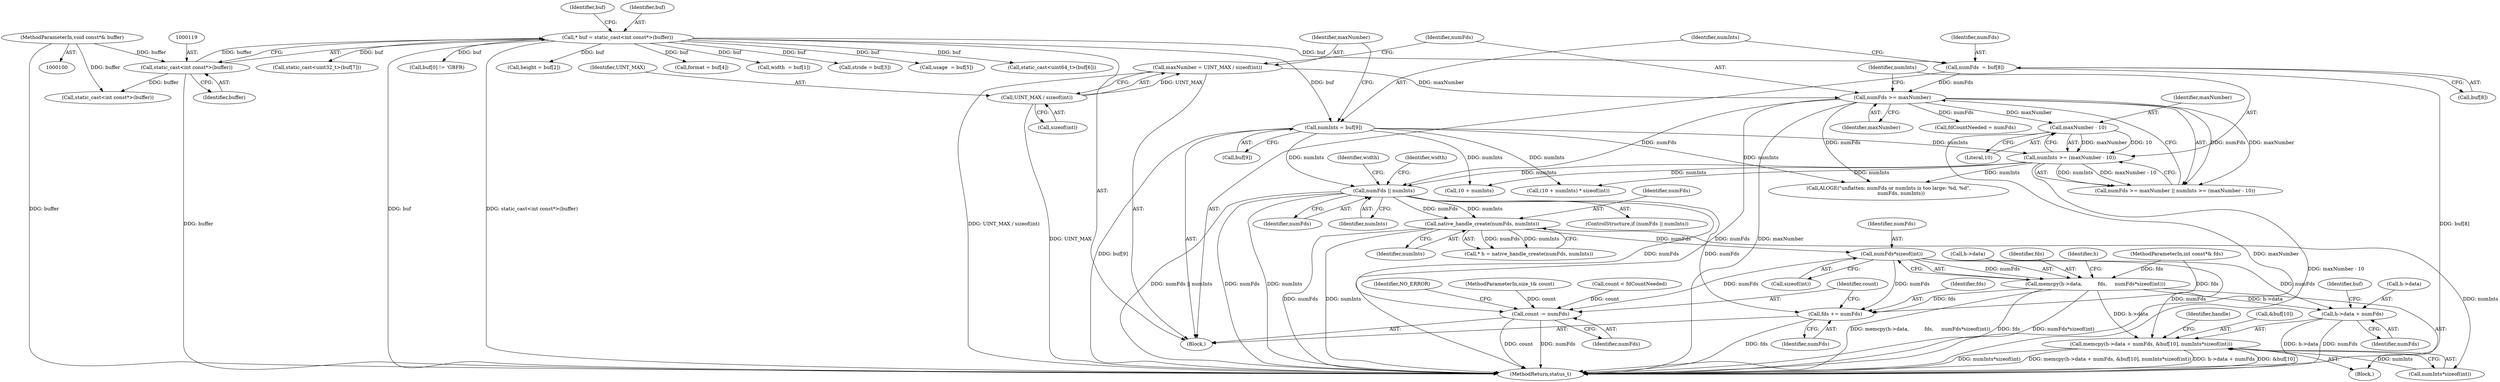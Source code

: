digraph "0_Android_38803268570f90e97452cd9a30ac831661829091@API" {
"1000271" [label="(Call,numFds*sizeof(int))"];
"1000241" [label="(Call,native_handle_create(numFds, numInts))"];
"1000209" [label="(Call,numFds || numInts)"];
"1000150" [label="(Call,numFds >= maxNumber)"];
"1000130" [label="(Call,numFds  = buf[8])"];
"1000116" [label="(Call,* buf = static_cast<int const*>(buffer))"];
"1000118" [label="(Call,static_cast<int const*>(buffer))"];
"1000101" [label="(MethodParameterIn,void const*& buffer)"];
"1000142" [label="(Call,maxNumber = UINT_MAX / sizeof(int))"];
"1000144" [label="(Call,UINT_MAX / sizeof(int))"];
"1000153" [label="(Call,numInts >= (maxNumber - 10))"];
"1000136" [label="(Call,numInts = buf[9])"];
"1000155" [label="(Call,maxNumber - 10)"];
"1000266" [label="(Call,memcpy(h->data,          fds,     numFds*sizeof(int)))"];
"1000275" [label="(Call,memcpy(h->data + numFds, &buf[10], numInts*sizeof(int)))"];
"1000276" [label="(Call,h->data + numFds)"];
"1000372" [label="(Call,fds += numFds)"];
"1000375" [label="(Call,count -= numFds)"];
"1000285" [label="(Call,numInts*sizeof(int))"];
"1000242" [label="(Identifier,numFds)"];
"1000208" [label="(ControlStructure,if (numFds || numInts))"];
"1000210" [label="(Identifier,numFds)"];
"1000116" [label="(Call,* buf = static_cast<int const*>(buffer))"];
"1000273" [label="(Call,sizeof(int))"];
"1000105" [label="(Block,)"];
"1000374" [label="(Identifier,numFds)"];
"1000131" [label="(Identifier,numFds)"];
"1000124" [label="(Identifier,buf)"];
"1000290" [label="(Identifier,handle)"];
"1000379" [label="(Identifier,NO_ERROR)"];
"1000118" [label="(Call,static_cast<int const*>(buffer))"];
"1000218" [label="(Call,height = buf[2])"];
"1000228" [label="(Call,format = buf[4])"];
"1000281" [label="(Call,&buf[10])"];
"1000213" [label="(Call,width  = buf[1])"];
"1000223" [label="(Call,stride = buf[3])"];
"1000138" [label="(Call,buf[9])"];
"1000267" [label="(Call,h->data)"];
"1000149" [label="(Call,numFds >= maxNumber || numInts >= (maxNumber - 10))"];
"1000233" [label="(Call,usage  = buf[5])"];
"1000142" [label="(Call,maxNumber = UINT_MAX / sizeof(int))"];
"1000377" [label="(Identifier,numFds)"];
"1000183" [label="(Call,10 + numInts)"];
"1000311" [label="(Call,static_cast<uint64_t>(buf[6]))"];
"1000373" [label="(Identifier,fds)"];
"1000283" [label="(Identifier,buf)"];
"1000319" [label="(Call,static_cast<uint32_t>(buf[7]))"];
"1000120" [label="(Identifier,buffer)"];
"1000372" [label="(Call,fds += numFds)"];
"1000375" [label="(Call,count -= numFds)"];
"1000295" [label="(Identifier,width)"];
"1000271" [label="(Call,numFds*sizeof(int))"];
"1000277" [label="(Call,h->data)"];
"1000214" [label="(Identifier,width)"];
"1000270" [label="(Identifier,fds)"];
"1000151" [label="(Identifier,numFds)"];
"1000130" [label="(Call,numFds  = buf[8])"];
"1000156" [label="(Identifier,maxNumber)"];
"1000280" [label="(Identifier,numFds)"];
"1000275" [label="(Call,memcpy(h->data + numFds, &buf[10], numInts*sizeof(int)))"];
"1000150" [label="(Call,numFds >= maxNumber)"];
"1000376" [label="(Identifier,count)"];
"1000380" [label="(MethodReturn,status_t)"];
"1000182" [label="(Call,(10 + numInts) * sizeof(int))"];
"1000209" [label="(Call,numFds || numInts)"];
"1000117" [label="(Identifier,buf)"];
"1000101" [label="(MethodParameterIn,void const*& buffer)"];
"1000243" [label="(Identifier,numInts)"];
"1000154" [label="(Identifier,numInts)"];
"1000122" [label="(Call,buf[0] != 'GBFR)"];
"1000143" [label="(Identifier,maxNumber)"];
"1000145" [label="(Identifier,UINT_MAX)"];
"1000152" [label="(Identifier,maxNumber)"];
"1000266" [label="(Call,memcpy(h->data,          fds,     numFds*sizeof(int)))"];
"1000241" [label="(Call,native_handle_create(numFds, numInts))"];
"1000272" [label="(Identifier,numFds)"];
"1000211" [label="(Identifier,numInts)"];
"1000365" [label="(Call,static_cast<int const*>(buffer))"];
"1000278" [label="(Identifier,h)"];
"1000212" [label="(Block,)"];
"1000153" [label="(Call,numInts >= (maxNumber - 10))"];
"1000173" [label="(Call,ALOGE(\"unflatten: numFds or numInts is too large: %d, %d\",\n                numFds, numInts))"];
"1000104" [label="(MethodParameterIn,size_t& count)"];
"1000103" [label="(MethodParameterIn,int const*& fds)"];
"1000157" [label="(Literal,10)"];
"1000144" [label="(Call,UINT_MAX / sizeof(int))"];
"1000195" [label="(Call,fdCountNeeded = numFds)"];
"1000132" [label="(Call,buf[8])"];
"1000146" [label="(Call,sizeof(int))"];
"1000137" [label="(Identifier,numInts)"];
"1000239" [label="(Call,* h = native_handle_create(numFds, numInts))"];
"1000199" [label="(Call,count < fdCountNeeded)"];
"1000136" [label="(Call,numInts = buf[9])"];
"1000155" [label="(Call,maxNumber - 10)"];
"1000276" [label="(Call,h->data + numFds)"];
"1000271" -> "1000266"  [label="AST: "];
"1000271" -> "1000273"  [label="CFG: "];
"1000272" -> "1000271"  [label="AST: "];
"1000273" -> "1000271"  [label="AST: "];
"1000266" -> "1000271"  [label="CFG: "];
"1000271" -> "1000266"  [label="DDG: numFds"];
"1000241" -> "1000271"  [label="DDG: numFds"];
"1000271" -> "1000275"  [label="DDG: numFds"];
"1000271" -> "1000276"  [label="DDG: numFds"];
"1000271" -> "1000372"  [label="DDG: numFds"];
"1000271" -> "1000375"  [label="DDG: numFds"];
"1000241" -> "1000239"  [label="AST: "];
"1000241" -> "1000243"  [label="CFG: "];
"1000242" -> "1000241"  [label="AST: "];
"1000243" -> "1000241"  [label="AST: "];
"1000239" -> "1000241"  [label="CFG: "];
"1000241" -> "1000380"  [label="DDG: numFds"];
"1000241" -> "1000380"  [label="DDG: numInts"];
"1000241" -> "1000239"  [label="DDG: numFds"];
"1000241" -> "1000239"  [label="DDG: numInts"];
"1000209" -> "1000241"  [label="DDG: numFds"];
"1000209" -> "1000241"  [label="DDG: numInts"];
"1000241" -> "1000285"  [label="DDG: numInts"];
"1000209" -> "1000208"  [label="AST: "];
"1000209" -> "1000210"  [label="CFG: "];
"1000209" -> "1000211"  [label="CFG: "];
"1000210" -> "1000209"  [label="AST: "];
"1000211" -> "1000209"  [label="AST: "];
"1000214" -> "1000209"  [label="CFG: "];
"1000295" -> "1000209"  [label="CFG: "];
"1000209" -> "1000380"  [label="DDG: numFds || numInts"];
"1000209" -> "1000380"  [label="DDG: numFds"];
"1000209" -> "1000380"  [label="DDG: numInts"];
"1000150" -> "1000209"  [label="DDG: numFds"];
"1000153" -> "1000209"  [label="DDG: numInts"];
"1000136" -> "1000209"  [label="DDG: numInts"];
"1000209" -> "1000372"  [label="DDG: numFds"];
"1000209" -> "1000375"  [label="DDG: numFds"];
"1000150" -> "1000149"  [label="AST: "];
"1000150" -> "1000152"  [label="CFG: "];
"1000151" -> "1000150"  [label="AST: "];
"1000152" -> "1000150"  [label="AST: "];
"1000154" -> "1000150"  [label="CFG: "];
"1000149" -> "1000150"  [label="CFG: "];
"1000150" -> "1000380"  [label="DDG: numFds"];
"1000150" -> "1000380"  [label="DDG: maxNumber"];
"1000150" -> "1000149"  [label="DDG: numFds"];
"1000150" -> "1000149"  [label="DDG: maxNumber"];
"1000130" -> "1000150"  [label="DDG: numFds"];
"1000142" -> "1000150"  [label="DDG: maxNumber"];
"1000150" -> "1000155"  [label="DDG: maxNumber"];
"1000150" -> "1000173"  [label="DDG: numFds"];
"1000150" -> "1000195"  [label="DDG: numFds"];
"1000130" -> "1000105"  [label="AST: "];
"1000130" -> "1000132"  [label="CFG: "];
"1000131" -> "1000130"  [label="AST: "];
"1000132" -> "1000130"  [label="AST: "];
"1000137" -> "1000130"  [label="CFG: "];
"1000130" -> "1000380"  [label="DDG: buf[8]"];
"1000116" -> "1000130"  [label="DDG: buf"];
"1000116" -> "1000105"  [label="AST: "];
"1000116" -> "1000118"  [label="CFG: "];
"1000117" -> "1000116"  [label="AST: "];
"1000118" -> "1000116"  [label="AST: "];
"1000124" -> "1000116"  [label="CFG: "];
"1000116" -> "1000380"  [label="DDG: buf"];
"1000116" -> "1000380"  [label="DDG: static_cast<int const*>(buffer)"];
"1000118" -> "1000116"  [label="DDG: buffer"];
"1000116" -> "1000122"  [label="DDG: buf"];
"1000116" -> "1000136"  [label="DDG: buf"];
"1000116" -> "1000213"  [label="DDG: buf"];
"1000116" -> "1000218"  [label="DDG: buf"];
"1000116" -> "1000223"  [label="DDG: buf"];
"1000116" -> "1000228"  [label="DDG: buf"];
"1000116" -> "1000233"  [label="DDG: buf"];
"1000116" -> "1000311"  [label="DDG: buf"];
"1000116" -> "1000319"  [label="DDG: buf"];
"1000118" -> "1000120"  [label="CFG: "];
"1000119" -> "1000118"  [label="AST: "];
"1000120" -> "1000118"  [label="AST: "];
"1000118" -> "1000380"  [label="DDG: buffer"];
"1000101" -> "1000118"  [label="DDG: buffer"];
"1000118" -> "1000365"  [label="DDG: buffer"];
"1000101" -> "1000100"  [label="AST: "];
"1000101" -> "1000380"  [label="DDG: buffer"];
"1000101" -> "1000365"  [label="DDG: buffer"];
"1000142" -> "1000105"  [label="AST: "];
"1000142" -> "1000144"  [label="CFG: "];
"1000143" -> "1000142"  [label="AST: "];
"1000144" -> "1000142"  [label="AST: "];
"1000151" -> "1000142"  [label="CFG: "];
"1000142" -> "1000380"  [label="DDG: UINT_MAX / sizeof(int)"];
"1000144" -> "1000142"  [label="DDG: UINT_MAX"];
"1000144" -> "1000146"  [label="CFG: "];
"1000145" -> "1000144"  [label="AST: "];
"1000146" -> "1000144"  [label="AST: "];
"1000144" -> "1000380"  [label="DDG: UINT_MAX"];
"1000153" -> "1000149"  [label="AST: "];
"1000153" -> "1000155"  [label="CFG: "];
"1000154" -> "1000153"  [label="AST: "];
"1000155" -> "1000153"  [label="AST: "];
"1000149" -> "1000153"  [label="CFG: "];
"1000153" -> "1000380"  [label="DDG: maxNumber - 10"];
"1000153" -> "1000149"  [label="DDG: numInts"];
"1000153" -> "1000149"  [label="DDG: maxNumber - 10"];
"1000136" -> "1000153"  [label="DDG: numInts"];
"1000155" -> "1000153"  [label="DDG: maxNumber"];
"1000155" -> "1000153"  [label="DDG: 10"];
"1000153" -> "1000173"  [label="DDG: numInts"];
"1000153" -> "1000182"  [label="DDG: numInts"];
"1000153" -> "1000183"  [label="DDG: numInts"];
"1000136" -> "1000105"  [label="AST: "];
"1000136" -> "1000138"  [label="CFG: "];
"1000137" -> "1000136"  [label="AST: "];
"1000138" -> "1000136"  [label="AST: "];
"1000143" -> "1000136"  [label="CFG: "];
"1000136" -> "1000380"  [label="DDG: buf[9]"];
"1000136" -> "1000173"  [label="DDG: numInts"];
"1000136" -> "1000182"  [label="DDG: numInts"];
"1000136" -> "1000183"  [label="DDG: numInts"];
"1000155" -> "1000157"  [label="CFG: "];
"1000156" -> "1000155"  [label="AST: "];
"1000157" -> "1000155"  [label="AST: "];
"1000155" -> "1000380"  [label="DDG: maxNumber"];
"1000266" -> "1000212"  [label="AST: "];
"1000267" -> "1000266"  [label="AST: "];
"1000270" -> "1000266"  [label="AST: "];
"1000278" -> "1000266"  [label="CFG: "];
"1000266" -> "1000380"  [label="DDG: memcpy(h->data,          fds,     numFds*sizeof(int))"];
"1000266" -> "1000380"  [label="DDG: fds"];
"1000266" -> "1000380"  [label="DDG: numFds*sizeof(int)"];
"1000103" -> "1000266"  [label="DDG: fds"];
"1000266" -> "1000275"  [label="DDG: h->data"];
"1000266" -> "1000276"  [label="DDG: h->data"];
"1000266" -> "1000372"  [label="DDG: fds"];
"1000275" -> "1000212"  [label="AST: "];
"1000275" -> "1000285"  [label="CFG: "];
"1000276" -> "1000275"  [label="AST: "];
"1000281" -> "1000275"  [label="AST: "];
"1000285" -> "1000275"  [label="AST: "];
"1000290" -> "1000275"  [label="CFG: "];
"1000275" -> "1000380"  [label="DDG: numInts*sizeof(int)"];
"1000275" -> "1000380"  [label="DDG: memcpy(h->data + numFds, &buf[10], numInts*sizeof(int))"];
"1000275" -> "1000380"  [label="DDG: h->data + numFds"];
"1000275" -> "1000380"  [label="DDG: &buf[10]"];
"1000285" -> "1000275"  [label="DDG: numInts"];
"1000276" -> "1000280"  [label="CFG: "];
"1000277" -> "1000276"  [label="AST: "];
"1000280" -> "1000276"  [label="AST: "];
"1000283" -> "1000276"  [label="CFG: "];
"1000276" -> "1000380"  [label="DDG: numFds"];
"1000276" -> "1000380"  [label="DDG: h->data"];
"1000372" -> "1000105"  [label="AST: "];
"1000372" -> "1000374"  [label="CFG: "];
"1000373" -> "1000372"  [label="AST: "];
"1000374" -> "1000372"  [label="AST: "];
"1000376" -> "1000372"  [label="CFG: "];
"1000372" -> "1000380"  [label="DDG: fds"];
"1000103" -> "1000372"  [label="DDG: fds"];
"1000375" -> "1000105"  [label="AST: "];
"1000375" -> "1000377"  [label="CFG: "];
"1000376" -> "1000375"  [label="AST: "];
"1000377" -> "1000375"  [label="AST: "];
"1000379" -> "1000375"  [label="CFG: "];
"1000375" -> "1000380"  [label="DDG: count"];
"1000375" -> "1000380"  [label="DDG: numFds"];
"1000199" -> "1000375"  [label="DDG: count"];
"1000104" -> "1000375"  [label="DDG: count"];
}
